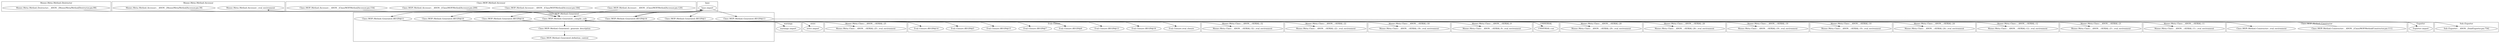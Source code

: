 digraph {
graph [overlap=false]
subgraph cluster_Moose_Meta_Class___ANON___SERIAL_25 {
	label="Moose::Meta::Class::__ANON__::SERIAL::25";
	"Moose::Meta::Class::__ANON__::SERIAL::25::_eval_environment";
}
subgraph cluster_Eval_Closure {
	label="Eval::Closure";
	"Eval::Closure::BEGIN@16";
	"Eval::Closure::BEGIN@13";
	"Eval::Closure::BEGIN@6";
	"Eval::Closure::eval_closure";
	"Eval::Closure::BEGIN@7";
	"Eval::Closure::BEGIN@15";
	"Eval::Closure::BEGIN@5";
	"Eval::Closure::BEGIN@14";
}
subgraph cluster_Moose_Meta_Class___ANON___SERIAL_32 {
	label="Moose::Meta::Class::__ANON__::SERIAL::32";
	"Moose::Meta::Class::__ANON__::SERIAL::32::_eval_environment";
}
subgraph cluster_Moose_Meta_Class___ANON___SERIAL_22 {
	label="Moose::Meta::Class::__ANON__::SERIAL::22";
	"Moose::Meta::Class::__ANON__::SERIAL::22::_eval_environment";
}
subgraph cluster_Moose_Meta_Class___ANON___SERIAL_18 {
	label="Moose::Meta::Class::__ANON__::SERIAL::18";
	"Moose::Meta::Class::__ANON__::SERIAL::18::_eval_environment";
}
subgraph cluster_Moose_Meta_Class___ANON___SERIAL_9 {
	label="Moose::Meta::Class::__ANON__::SERIAL::9";
	"Moose::Meta::Class::__ANON__::SERIAL::9::_eval_environment";
}
subgraph cluster_UNIVERSAL {
	label="UNIVERSAL";
	"UNIVERSAL::can";
}
subgraph cluster_Moose_Meta_Class___ANON___SERIAL_20 {
	label="Moose::Meta::Class::__ANON__::SERIAL::20";
	"Moose::Meta::Class::__ANON__::SERIAL::20::_eval_environment";
}
subgraph cluster_Moose_Meta_Method_Destructor {
	label="Moose::Meta::Method::Destructor";
	"Moose::Meta::Method::Destructor::__ANON__[Moose/Meta/Method/Destructor.pm:99]";
}
subgraph cluster_Moose_Meta_Method_Accessor {
	label="Moose::Meta::Method::Accessor";
	"Moose::Meta::Method::Accessor::_eval_environment";
	"Moose::Meta::Method::Accessor::__ANON__[Moose/Meta/Method/Accessor.pm:39]";
}
subgraph cluster_warnings {
	label="warnings";
	"warnings::import";
}
subgraph cluster_Class_MOP_Method_Accessor {
	label="Class::MOP::Method::Accessor";
	"Class::MOP::Method::Accessor::__ANON__[Class/MOP/Method/Accessor.pm:120]";
	"Class::MOP::Method::Accessor::__ANON__[Class/MOP/Method/Accessor.pm:184]";
	"Class::MOP::Method::Accessor::__ANON__[Class/MOP/Method/Accessor.pm:209]";
	"Class::MOP::Method::Accessor::__ANON__[Class/MOP/Method/Accessor.pm:154]";
}
subgraph cluster_Moose_Meta_Class___ANON___SERIAL_26 {
	label="Moose::Meta::Class::__ANON__::SERIAL::26";
	"Moose::Meta::Class::__ANON__::SERIAL::26::_eval_environment";
}
subgraph cluster_Moose_Meta_Class___ANON___SERIAL_19 {
	label="Moose::Meta::Class::__ANON__::SERIAL::19";
	"Moose::Meta::Class::__ANON__::SERIAL::19::_eval_environment";
}
subgraph cluster_Moose_Meta_Class___ANON___SERIAL_10 {
	label="Moose::Meta::Class::__ANON__::SERIAL::10";
	"Moose::Meta::Class::__ANON__::SERIAL::10::_eval_environment";
}
subgraph cluster_base {
	label="base";
	"base::import";
}
subgraph cluster_Class_MOP_Method_Generated {
	label="Class::MOP::Method::Generated";
	"Class::MOP::Method::Generated::BEGIN@3";
	"Class::MOP::Method::Generated::BEGIN@11";
	"Class::MOP::Method::Generated::BEGIN@10";
	"Class::MOP::Method::Generated::BEGIN@16";
	"Class::MOP::Method::Generated::_generate_description";
	"Class::MOP::Method::Generated::definition_context";
	"Class::MOP::Method::Generated::_compile_code";
	"Class::MOP::Method::Generated::BEGIN@13";
	"Class::MOP::Method::Generated::BEGIN@14";
}
subgraph cluster_Exporter {
	label="Exporter";
	"Exporter::import";
}
subgraph cluster_Moose_Meta_Class___ANON___SERIAL_24 {
	label="Moose::Meta::Class::__ANON__::SERIAL::24";
	"Moose::Meta::Class::__ANON__::SERIAL::24::_eval_environment";
}
subgraph cluster_Moose_Meta_Class___ANON___SERIAL_12 {
	label="Moose::Meta::Class::__ANON__::SERIAL::12";
	"Moose::Meta::Class::__ANON__::SERIAL::12::_eval_environment";
}
subgraph cluster_Moose_Meta_Class___ANON___SERIAL_21 {
	label="Moose::Meta::Class::__ANON__::SERIAL::21";
	"Moose::Meta::Class::__ANON__::SERIAL::21::_eval_environment";
}
subgraph cluster_Moose_Meta_Class___ANON___SERIAL_11 {
	label="Moose::Meta::Class::__ANON__::SERIAL::11";
	"Moose::Meta::Class::__ANON__::SERIAL::11::_eval_environment";
}
subgraph cluster_Class_MOP_Method_Constructor {
	label="Class::MOP::Method::Constructor";
	"Class::MOP::Method::Constructor::__ANON__[Class/MOP/Method/Constructor.pm:111]";
	"Class::MOP::Method::Constructor::_eval_environment";
}
subgraph cluster_Sub_Exporter {
	label="Sub::Exporter";
	"Sub::Exporter::__ANON__[Sub/Exporter.pm:756]";
}
subgraph cluster_strict {
	label="strict";
	"strict::import";
}
"Class::MOP::Method::Generated::_compile_code" -> "Moose::Meta::Class::__ANON__::SERIAL::20::_eval_environment";
"base::import" -> "Class::MOP::Method::Generated::BEGIN@10";
"Class::MOP::Method::Generated::_compile_code" -> "Moose::Meta::Class::__ANON__::SERIAL::12::_eval_environment";
"Class::MOP::Method::Generated::_compile_code" -> "Moose::Meta::Class::__ANON__::SERIAL::10::_eval_environment";
"Class::MOP::Method::Generated::_compile_code" -> "Moose::Meta::Method::Accessor::_eval_environment";
"Class::MOP::Method::Generated::BEGIN@14" -> "Eval::Closure::BEGIN@14";
"Class::MOP::Method::Generated::BEGIN@14" -> "Eval::Closure::BEGIN@6";
"Class::MOP::Method::Generated::_compile_code" -> "Moose::Meta::Class::__ANON__::SERIAL::32::_eval_environment";
"base::import" -> "Class::MOP::Method::Generated::BEGIN@13";
"Class::MOP::Method::Generated::_compile_code" -> "Moose::Meta::Class::__ANON__::SERIAL::22::_eval_environment";
"Class::MOP::Method::Generated::_compile_code" -> "Moose::Meta::Class::__ANON__::SERIAL::19::_eval_environment";
"base::import" -> "Class::MOP::Method::Generated::BEGIN@14";
"Class::MOP::Method::Generated::_compile_code" -> "Eval::Closure::eval_closure";
"Class::MOP::Method::Generated::BEGIN@14" -> "Eval::Closure::BEGIN@16";
"Class::MOP::Method::Generated::BEGIN@14" -> "Sub::Exporter::__ANON__[Sub/Exporter.pm:756]";
"Class::MOP::Method::Generated::_compile_code" -> "Moose::Meta::Class::__ANON__::SERIAL::26::_eval_environment";
"Class::MOP::Method::Generated::_compile_code" -> "Moose::Meta::Class::__ANON__::SERIAL::24::_eval_environment";
"Class::MOP::Method::Generated::_compile_code" -> "Moose::Meta::Class::__ANON__::SERIAL::11::_eval_environment";
"Class::MOP::Method::Generated::_generate_description" -> "Class::MOP::Method::Generated::definition_context";
"Class::MOP::Method::Generated::BEGIN@10" -> "strict::import";
"Class::MOP::Method::Generated::BEGIN@14" -> "Eval::Closure::BEGIN@5";
"Class::MOP::Method::Generated::_compile_code" -> "Class::MOP::Method::Generated::_generate_description";
"Class::MOP::Method::Constructor::__ANON__[Class/MOP/Method/Constructor.pm:111]" -> "Class::MOP::Method::Generated::_compile_code";
"Class::MOP::Method::Accessor::__ANON__[Class/MOP/Method/Accessor.pm:120]" -> "Class::MOP::Method::Generated::_compile_code";
"Class::MOP::Method::Accessor::__ANON__[Class/MOP/Method/Accessor.pm:184]" -> "Class::MOP::Method::Generated::_compile_code";
"Moose::Meta::Method::Destructor::__ANON__[Moose/Meta/Method/Destructor.pm:99]" -> "Class::MOP::Method::Generated::_compile_code";
"Class::MOP::Method::Accessor::__ANON__[Class/MOP/Method/Accessor.pm:209]" -> "Class::MOP::Method::Generated::_compile_code";
"Class::MOP::Method::Accessor::__ANON__[Class/MOP/Method/Accessor.pm:154]" -> "Class::MOP::Method::Generated::_compile_code";
"Moose::Meta::Method::Accessor::__ANON__[Moose/Meta/Method/Accessor.pm:39]" -> "Class::MOP::Method::Generated::_compile_code";
"Class::MOP::Method::Generated::BEGIN@13" -> "Exporter::import";
"Class::MOP::Method::Generated::BEGIN@14" -> "Eval::Closure::BEGIN@13";
"Class::MOP::Method::Generated::_compile_code" -> "Moose::Meta::Class::__ANON__::SERIAL::21::_eval_environment";
"Class::MOP::Method::Generated::_compile_code" -> "UNIVERSAL::can";
"Class::MOP::Method::Generated::BEGIN@16" -> "base::import";
"Class::MOP::Method::Generated::BEGIN@11" -> "warnings::import";
"base::import" -> "Class::MOP::Method::Generated::BEGIN@16";
"Class::MOP::Method::Generated::_compile_code" -> "Moose::Meta::Class::__ANON__::SERIAL::25::_eval_environment";
"Class::MOP::Method::Generated::_compile_code" -> "Moose::Meta::Class::__ANON__::SERIAL::18::_eval_environment";
"Class::MOP::Method::Generated::_compile_code" -> "Class::MOP::Method::Constructor::_eval_environment";
"Class::MOP::Method::Generated::BEGIN@14" -> "Eval::Closure::BEGIN@7";
"Class::MOP::Method::Generated::_compile_code" -> "Moose::Meta::Class::__ANON__::SERIAL::9::_eval_environment";
"base::import" -> "Class::MOP::Method::Generated::BEGIN@11";
"Class::MOP::Method::Generated::BEGIN@14" -> "Eval::Closure::BEGIN@15";
"base::import" -> "Class::MOP::Method::Generated::BEGIN@3";
}
